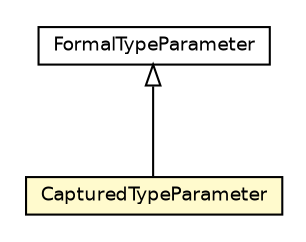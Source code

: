 #!/usr/local/bin/dot
#
# Class diagram 
# Generated by UMLGraph version 5.2 (http://www.umlgraph.org/)
#

digraph G {
	edge [fontname="Helvetica",fontsize=10,labelfontname="Helvetica",labelfontsize=10];
	node [fontname="Helvetica",fontsize=10,shape=plaintext];
	nodesep=0.25;
	ranksep=0.5;
	// chameleon.core.type.generics.FormalTypeParameter
	c29882 [label=<<table title="chameleon.core.type.generics.FormalTypeParameter" border="0" cellborder="1" cellspacing="0" cellpadding="2" port="p" href="./FormalTypeParameter.html">
		<tr><td><table border="0" cellspacing="0" cellpadding="1">
<tr><td align="center" balign="center"> FormalTypeParameter </td></tr>
		</table></td></tr>
		</table>>, fontname="Helvetica", fontcolor="black", fontsize=9.0];
	// chameleon.core.type.generics.CapturedTypeParameter
	c29887 [label=<<table title="chameleon.core.type.generics.CapturedTypeParameter" border="0" cellborder="1" cellspacing="0" cellpadding="2" port="p" bgcolor="lemonChiffon" href="./CapturedTypeParameter.html">
		<tr><td><table border="0" cellspacing="0" cellpadding="1">
<tr><td align="center" balign="center"> CapturedTypeParameter </td></tr>
		</table></td></tr>
		</table>>, fontname="Helvetica", fontcolor="black", fontsize=9.0];
	//chameleon.core.type.generics.CapturedTypeParameter extends chameleon.core.type.generics.FormalTypeParameter
	c29882:p -> c29887:p [dir=back,arrowtail=empty];
}

